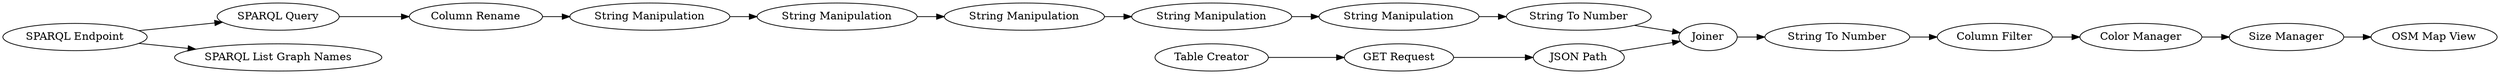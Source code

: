 digraph {
	"8406476508533204634_3" [label="SPARQL Endpoint"]
	"2177662804185504575_12" [label="String Manipulation"]
	"2177662804185504575_15" [label="String Manipulation"]
	"8406476508533204634_4" [label="SPARQL Query"]
	"8406476508533204634_45" [label="Color Manager"]
	"8406476508533204634_49" [label="GET Request"]
	"2177662804185504575_14" [label="String Manipulation"]
	"8406476508533204634_43" [label=Joiner]
	"8406476508533204634_5" [label="SPARQL List Graph Names"]
	"2177662804185504575_45" [label="String To Number"]
	"2177662804185504575_44" [label="Column Rename"]
	"8406476508533204634_51" [label="Column Filter"]
	"8406476508533204634_48" [label="Table Creator"]
	"2177662804185504575_11" [label="String Manipulation"]
	"8406476508533204634_46" [label="OSM Map View"]
	"8406476508533204634_50" [label="JSON Path"]
	"2177662804185504575_13" [label="String Manipulation"]
	"8406476508533204634_54" [label="String To Number"]
	"8406476508533204634_53" [label="Size Manager"]
	"8406476508533204634_3" -> "8406476508533204634_4"
	"2177662804185504575_45" -> "8406476508533204634_43"
	"8406476508533204634_4" -> "2177662804185504575_44"
	"2177662804185504575_13" -> "2177662804185504575_45"
	"8406476508533204634_43" -> "8406476508533204634_54"
	"2177662804185504575_44" -> "2177662804185504575_14"
	"8406476508533204634_54" -> "8406476508533204634_51"
	"8406476508533204634_51" -> "8406476508533204634_45"
	"2177662804185504575_15" -> "2177662804185504575_13"
	"8406476508533204634_45" -> "8406476508533204634_53"
	"8406476508533204634_49" -> "8406476508533204634_50"
	"8406476508533204634_3" -> "8406476508533204634_5"
	"2177662804185504575_11" -> "2177662804185504575_12"
	"8406476508533204634_50" -> "8406476508533204634_43"
	"2177662804185504575_14" -> "2177662804185504575_11"
	"8406476508533204634_48" -> "8406476508533204634_49"
	"8406476508533204634_53" -> "8406476508533204634_46"
	"2177662804185504575_12" -> "2177662804185504575_15"
	rankdir=LR
}

